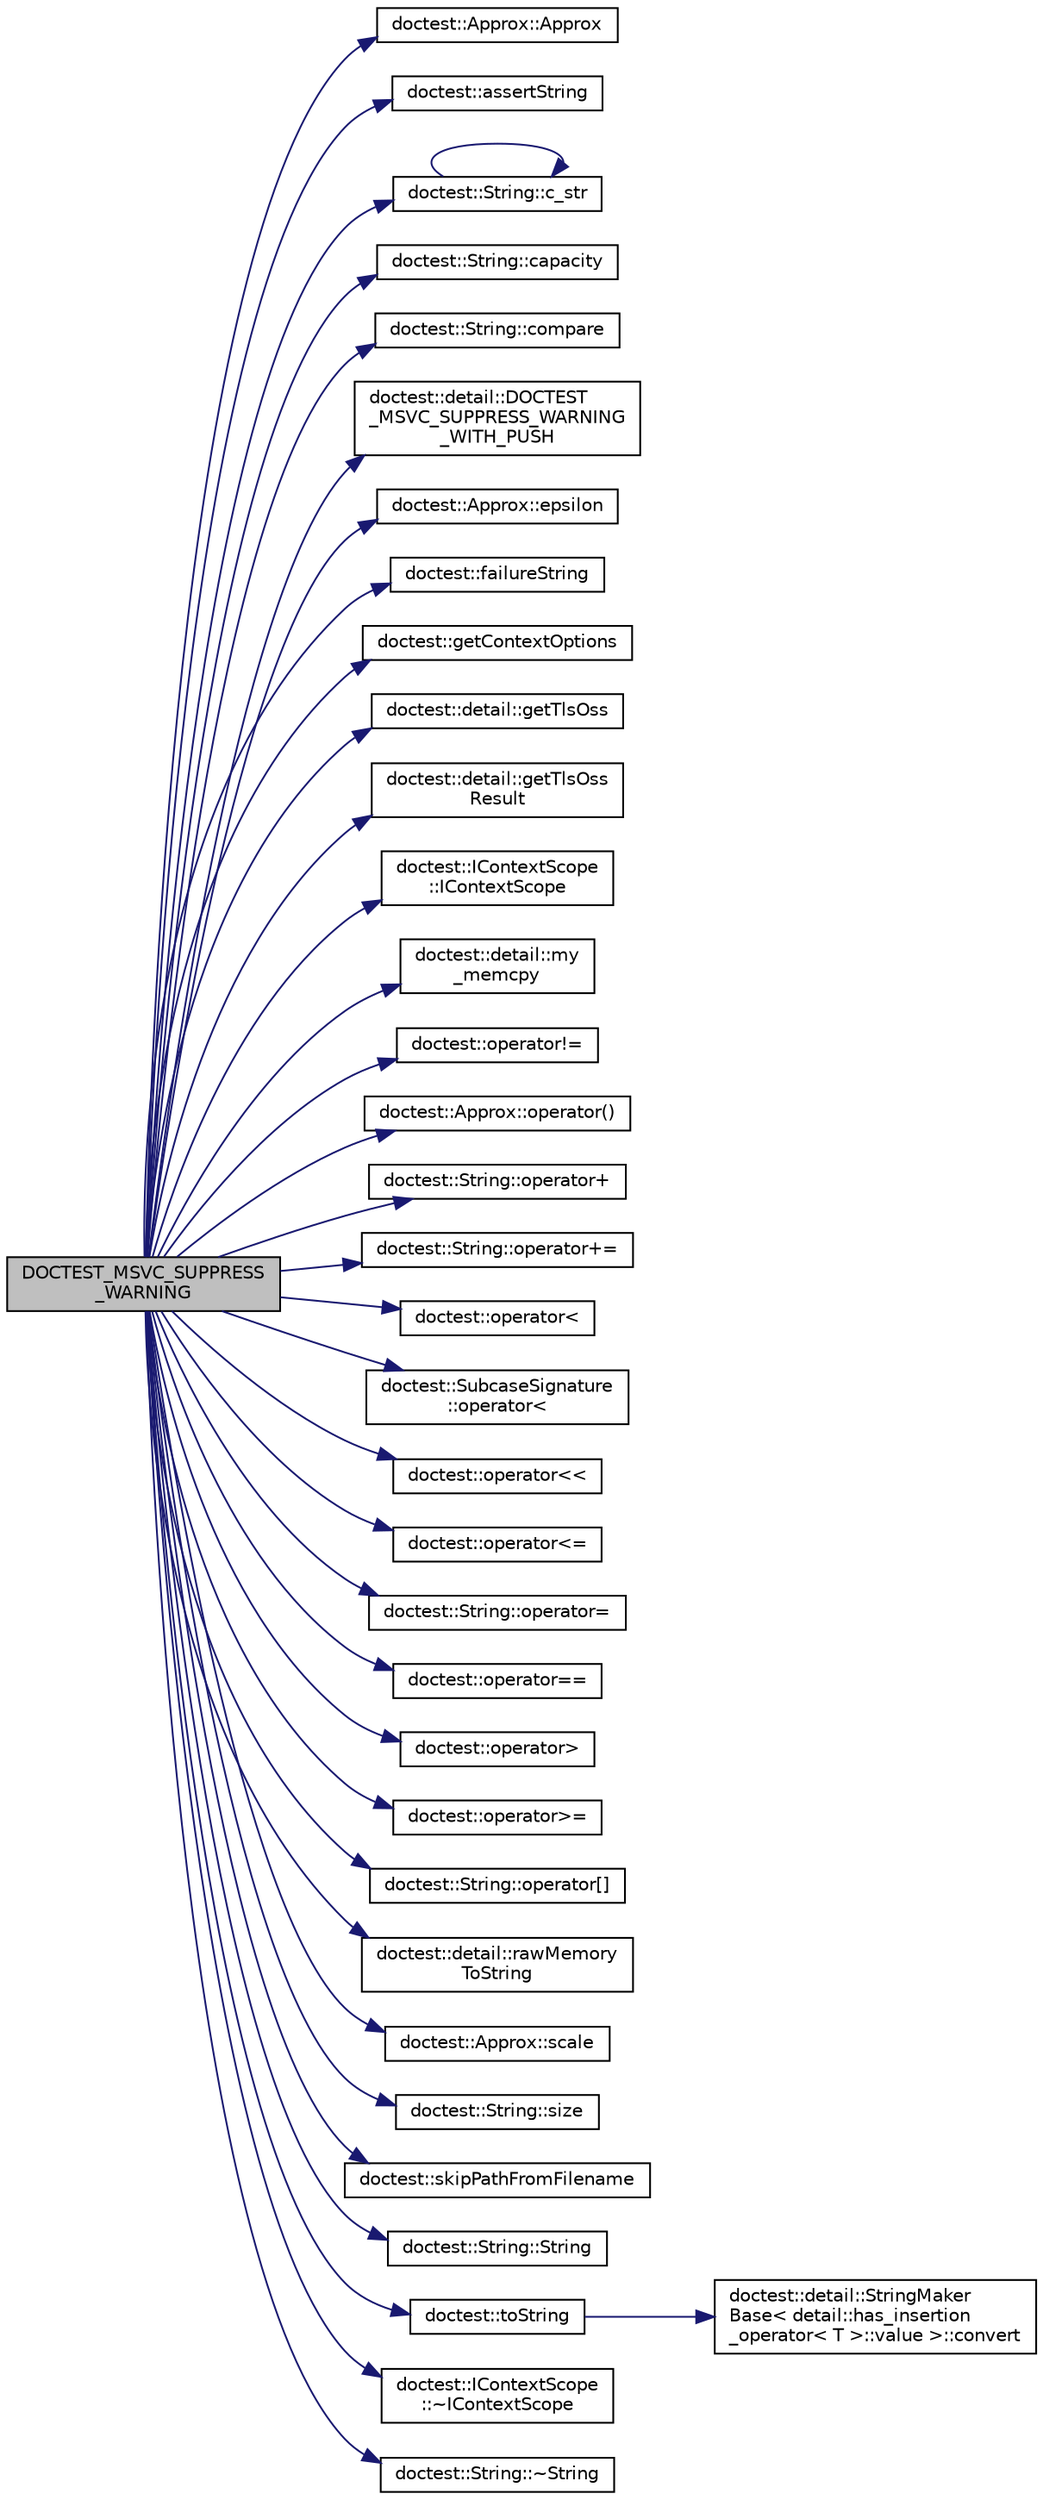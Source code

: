 digraph "DOCTEST_MSVC_SUPPRESS_WARNING"
{
 // LATEX_PDF_SIZE
  edge [fontname="Helvetica",fontsize="10",labelfontname="Helvetica",labelfontsize="10"];
  node [fontname="Helvetica",fontsize="10",shape=record];
  rankdir="LR";
  Node1 [label="DOCTEST_MSVC_SUPPRESS\l_WARNING",height=0.2,width=0.4,color="black", fillcolor="grey75", style="filled", fontcolor="black",tooltip=" "];
  Node1 -> Node2 [color="midnightblue",fontsize="10",style="solid",fontname="Helvetica"];
  Node2 [label="doctest::Approx::Approx",height=0.2,width=0.4,color="black", fillcolor="white", style="filled",URL="$classdoctest_1_1_approx.html#a86f0d1b44c1cf095697f23ccdab00802",tooltip=" "];
  Node1 -> Node3 [color="midnightblue",fontsize="10",style="solid",fontname="Helvetica"];
  Node3 [label="doctest::assertString",height=0.2,width=0.4,color="black", fillcolor="white", style="filled",URL="$namespacedoctest.html#ab56f4f5033407b30858e190309901ff2",tooltip=" "];
  Node1 -> Node4 [color="midnightblue",fontsize="10",style="solid",fontname="Helvetica"];
  Node4 [label="doctest::String::c_str",height=0.2,width=0.4,color="black", fillcolor="white", style="filled",URL="$classdoctest_1_1_string.html#a607c6977b193fecf29622110e6081625",tooltip=" "];
  Node4 -> Node4 [color="midnightblue",fontsize="10",style="solid",fontname="Helvetica"];
  Node1 -> Node5 [color="midnightblue",fontsize="10",style="solid",fontname="Helvetica"];
  Node5 [label="doctest::String::capacity",height=0.2,width=0.4,color="black", fillcolor="white", style="filled",URL="$classdoctest_1_1_string.html#adad8703f08950d173d2cb1426391fcdf",tooltip=" "];
  Node1 -> Node6 [color="midnightblue",fontsize="10",style="solid",fontname="Helvetica"];
  Node6 [label="doctest::String::compare",height=0.2,width=0.4,color="black", fillcolor="white", style="filled",URL="$classdoctest_1_1_string.html#aef87d1f106d32d8c31af87335b44164d",tooltip=" "];
  Node1 -> Node7 [color="midnightblue",fontsize="10",style="solid",fontname="Helvetica"];
  Node7 [label="doctest::detail::DOCTEST\l_MSVC_SUPPRESS_WARNING\l_WITH_PUSH",height=0.2,width=0.4,color="black", fillcolor="white", style="filled",URL="$namespacedoctest_1_1detail.html#aaeabe9bfc5ec6b94d8679e8d66d82fb1",tooltip=" "];
  Node1 -> Node8 [color="midnightblue",fontsize="10",style="solid",fontname="Helvetica"];
  Node8 [label="doctest::Approx::epsilon",height=0.2,width=0.4,color="black", fillcolor="white", style="filled",URL="$classdoctest_1_1_approx.html#af8df6b0af00fd875e5b6a0c30b86f636",tooltip=" "];
  Node1 -> Node9 [color="midnightblue",fontsize="10",style="solid",fontname="Helvetica"];
  Node9 [label="doctest::failureString",height=0.2,width=0.4,color="black", fillcolor="white", style="filled",URL="$namespacedoctest.html#aecddb31b1dc613674128b2b386493385",tooltip=" "];
  Node1 -> Node10 [color="midnightblue",fontsize="10",style="solid",fontname="Helvetica"];
  Node10 [label="doctest::getContextOptions",height=0.2,width=0.4,color="black", fillcolor="white", style="filled",URL="$namespacedoctest.html#a426c38f4b2561bf6cfb10a370bddc3da",tooltip=" "];
  Node1 -> Node11 [color="midnightblue",fontsize="10",style="solid",fontname="Helvetica"];
  Node11 [label="doctest::detail::getTlsOss",height=0.2,width=0.4,color="black", fillcolor="white", style="filled",URL="$namespacedoctest_1_1detail.html#ab4df12a4ff9fad5f16edcc1c54f6c4fc",tooltip=" "];
  Node1 -> Node12 [color="midnightblue",fontsize="10",style="solid",fontname="Helvetica"];
  Node12 [label="doctest::detail::getTlsOss\lResult",height=0.2,width=0.4,color="black", fillcolor="white", style="filled",URL="$namespacedoctest_1_1detail.html#a7b0b3df5fe79d7ffa8fa138201476df1",tooltip=" "];
  Node1 -> Node13 [color="midnightblue",fontsize="10",style="solid",fontname="Helvetica"];
  Node13 [label="doctest::IContextScope\l::IContextScope",height=0.2,width=0.4,color="black", fillcolor="white", style="filled",URL="$structdoctest_1_1_i_context_scope.html#a067a2f9a9e53b010eb7b0a2ab88c76fd",tooltip=" "];
  Node1 -> Node14 [color="midnightblue",fontsize="10",style="solid",fontname="Helvetica"];
  Node14 [label="doctest::detail::my\l_memcpy",height=0.2,width=0.4,color="black", fillcolor="white", style="filled",URL="$namespacedoctest_1_1detail.html#a4027cb5407ce2ff132645e89bba97010",tooltip=" "];
  Node1 -> Node15 [color="midnightblue",fontsize="10",style="solid",fontname="Helvetica"];
  Node15 [label="doctest::operator!=",height=0.2,width=0.4,color="black", fillcolor="white", style="filled",URL="$namespacedoctest.html#ab9a88e4c19857cd86a0f037d27bcad72",tooltip=" "];
  Node1 -> Node16 [color="midnightblue",fontsize="10",style="solid",fontname="Helvetica"];
  Node16 [label="doctest::Approx::operator()",height=0.2,width=0.4,color="black", fillcolor="white", style="filled",URL="$classdoctest_1_1_approx.html#aae907c5ea1c4ac94e134db9e35da7dce",tooltip=" "];
  Node1 -> Node17 [color="midnightblue",fontsize="10",style="solid",fontname="Helvetica"];
  Node17 [label="doctest::String::operator+",height=0.2,width=0.4,color="black", fillcolor="white", style="filled",URL="$classdoctest_1_1_string.html#a6ddb6cf1b744a0ae1d4e26b3c8dfa827",tooltip=" "];
  Node1 -> Node18 [color="midnightblue",fontsize="10",style="solid",fontname="Helvetica"];
  Node18 [label="doctest::String::operator+=",height=0.2,width=0.4,color="black", fillcolor="white", style="filled",URL="$classdoctest_1_1_string.html#ad1df797f12cd140e3d1739f2b30b64d2",tooltip=" "];
  Node1 -> Node19 [color="midnightblue",fontsize="10",style="solid",fontname="Helvetica"];
  Node19 [label="doctest::operator\<",height=0.2,width=0.4,color="black", fillcolor="white", style="filled",URL="$namespacedoctest.html#afa15b277b9a277793b7adf129e0128d9",tooltip=" "];
  Node1 -> Node20 [color="midnightblue",fontsize="10",style="solid",fontname="Helvetica"];
  Node20 [label="doctest::SubcaseSignature\l::operator\<",height=0.2,width=0.4,color="black", fillcolor="white", style="filled",URL="$structdoctest_1_1_subcase_signature.html#a07364f9dddf615f51e15f09b994d4bef",tooltip=" "];
  Node1 -> Node21 [color="midnightblue",fontsize="10",style="solid",fontname="Helvetica"];
  Node21 [label="doctest::operator\<\<",height=0.2,width=0.4,color="black", fillcolor="white", style="filled",URL="$namespacedoctest.html#a7817aba561f42fc42fdccb1b312c7678",tooltip=" "];
  Node1 -> Node22 [color="midnightblue",fontsize="10",style="solid",fontname="Helvetica"];
  Node22 [label="doctest::operator\<=",height=0.2,width=0.4,color="black", fillcolor="white", style="filled",URL="$namespacedoctest.html#a27c6c308e814ad9384499bafc03f9e39",tooltip=" "];
  Node1 -> Node23 [color="midnightblue",fontsize="10",style="solid",fontname="Helvetica"];
  Node23 [label="doctest::String::operator=",height=0.2,width=0.4,color="black", fillcolor="white", style="filled",URL="$classdoctest_1_1_string.html#a1979700c536cfe9b5fecc328245f74ca",tooltip=" "];
  Node1 -> Node24 [color="midnightblue",fontsize="10",style="solid",fontname="Helvetica"];
  Node24 [label="doctest::operator==",height=0.2,width=0.4,color="black", fillcolor="white", style="filled",URL="$namespacedoctest.html#ae332e5e775f83a532884303780f79f9f",tooltip=" "];
  Node1 -> Node25 [color="midnightblue",fontsize="10",style="solid",fontname="Helvetica"];
  Node25 [label="doctest::operator\>",height=0.2,width=0.4,color="black", fillcolor="white", style="filled",URL="$namespacedoctest.html#acef5990b03a973c74ff2dd6cfc112913",tooltip=" "];
  Node1 -> Node26 [color="midnightblue",fontsize="10",style="solid",fontname="Helvetica"];
  Node26 [label="doctest::operator\>=",height=0.2,width=0.4,color="black", fillcolor="white", style="filled",URL="$namespacedoctest.html#ac32accb42e937cf870de2f6865ea236a",tooltip=" "];
  Node1 -> Node27 [color="midnightblue",fontsize="10",style="solid",fontname="Helvetica"];
  Node27 [label="doctest::String::operator[]",height=0.2,width=0.4,color="black", fillcolor="white", style="filled",URL="$classdoctest_1_1_string.html#adf69290bc23e8c7bf60a9bcf765ebc10",tooltip=" "];
  Node1 -> Node28 [color="midnightblue",fontsize="10",style="solid",fontname="Helvetica"];
  Node28 [label="doctest::detail::rawMemory\lToString",height=0.2,width=0.4,color="black", fillcolor="white", style="filled",URL="$namespacedoctest_1_1detail.html#adb894f73b88fb3b39d6c48d80451f5ff",tooltip=" "];
  Node1 -> Node29 [color="midnightblue",fontsize="10",style="solid",fontname="Helvetica"];
  Node29 [label="doctest::Approx::scale",height=0.2,width=0.4,color="black", fillcolor="white", style="filled",URL="$classdoctest_1_1_approx.html#a62185fd4c09a63dab61bd893574d8473",tooltip=" "];
  Node1 -> Node30 [color="midnightblue",fontsize="10",style="solid",fontname="Helvetica"];
  Node30 [label="doctest::String::size",height=0.2,width=0.4,color="black", fillcolor="white", style="filled",URL="$classdoctest_1_1_string.html#a9fbc7b09f1660b236f12fc2adce6183d",tooltip=" "];
  Node1 -> Node31 [color="midnightblue",fontsize="10",style="solid",fontname="Helvetica"];
  Node31 [label="doctest::skipPathFromFilename",height=0.2,width=0.4,color="black", fillcolor="white", style="filled",URL="$namespacedoctest.html#a360d10b305d4e64d753e99484308edbd",tooltip=" "];
  Node1 -> Node32 [color="midnightblue",fontsize="10",style="solid",fontname="Helvetica"];
  Node32 [label="doctest::String::String",height=0.2,width=0.4,color="black", fillcolor="white", style="filled",URL="$classdoctest_1_1_string.html#ab18d26f6c9e728c2fac77a501b8ca5f5",tooltip=" "];
  Node1 -> Node33 [color="midnightblue",fontsize="10",style="solid",fontname="Helvetica"];
  Node33 [label="doctest::toString",height=0.2,width=0.4,color="black", fillcolor="white", style="filled",URL="$namespacedoctest.html#a468ff6c2b0a692bcf88a7a97a5de0a53",tooltip=" "];
  Node33 -> Node34 [color="midnightblue",fontsize="10",style="solid",fontname="Helvetica"];
  Node34 [label="doctest::detail::StringMaker\lBase\< detail::has_insertion\l_operator\< T \>::value \>::convert",height=0.2,width=0.4,color="black", fillcolor="white", style="filled",URL="$structdoctest_1_1detail_1_1_string_maker_base.html#a67d29f2a5de9a522d8e8607c1a39db9b",tooltip=" "];
  Node1 -> Node35 [color="midnightblue",fontsize="10",style="solid",fontname="Helvetica"];
  Node35 [label="doctest::IContextScope\l::~IContextScope",height=0.2,width=0.4,color="black", fillcolor="white", style="filled",URL="$structdoctest_1_1_i_context_scope.html#aa99357c233d6a040451628bc6a6c6c2e",tooltip=" "];
  Node1 -> Node36 [color="midnightblue",fontsize="10",style="solid",fontname="Helvetica"];
  Node36 [label="doctest::String::~String",height=0.2,width=0.4,color="black", fillcolor="white", style="filled",URL="$classdoctest_1_1_string.html#af5dce5deeb8f25a4866efdff75e92975",tooltip=" "];
}
